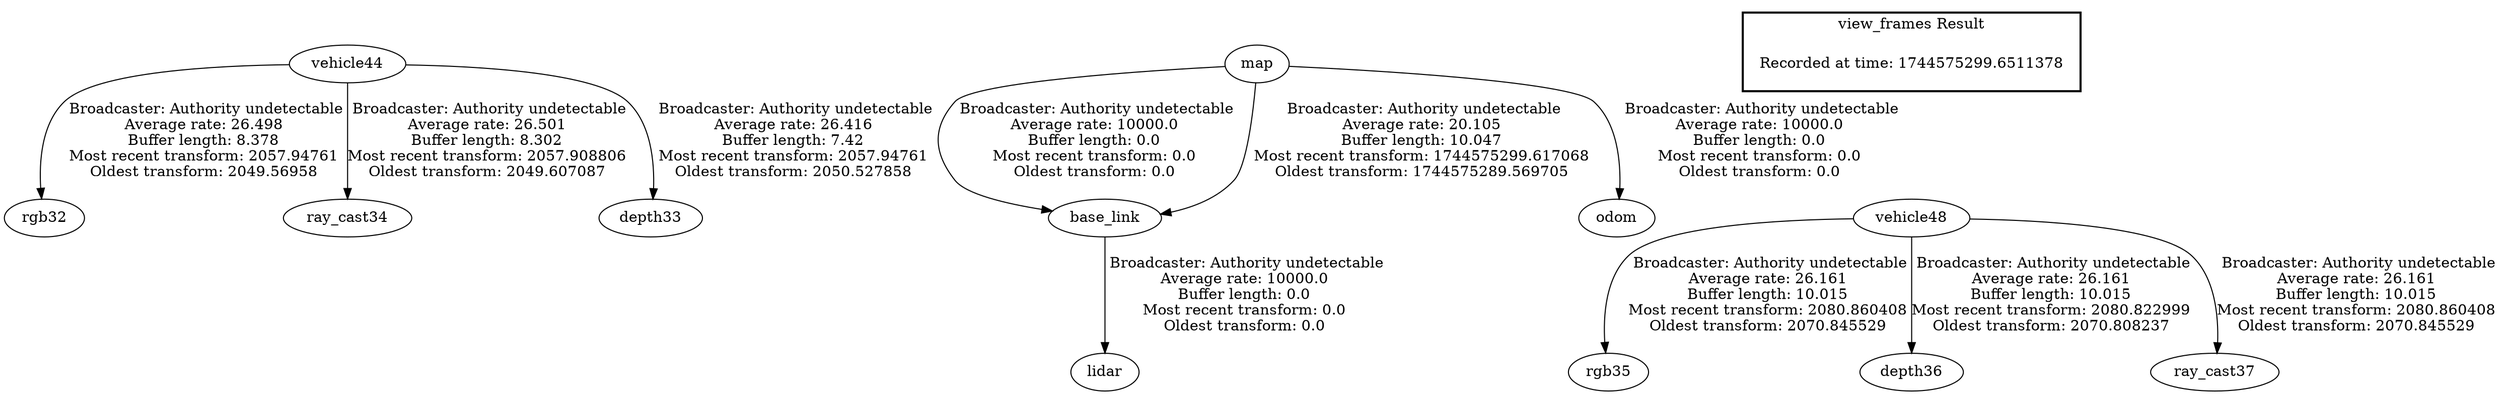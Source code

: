digraph G {
"vehicle44" -> "rgb32"[label=" Broadcaster: Authority undetectable\nAverage rate: 26.498\nBuffer length: 8.378\nMost recent transform: 2057.94761\nOldest transform: 2049.56958\n"];
"map" -> "base_link"[label=" Broadcaster: Authority undetectable\nAverage rate: 10000.0\nBuffer length: 0.0\nMost recent transform: 0.0\nOldest transform: 0.0\n"];
"base_link" -> "lidar"[label=" Broadcaster: Authority undetectable\nAverage rate: 10000.0\nBuffer length: 0.0\nMost recent transform: 0.0\nOldest transform: 0.0\n"];
"vehicle44" -> "ray_cast34"[label=" Broadcaster: Authority undetectable\nAverage rate: 26.501\nBuffer length: 8.302\nMost recent transform: 2057.908806\nOldest transform: 2049.607087\n"];
"map" -> "base_link"[label=" Broadcaster: Authority undetectable\nAverage rate: 20.105\nBuffer length: 10.047\nMost recent transform: 1744575299.617068\nOldest transform: 1744575289.569705\n"];
"map" -> "odom"[label=" Broadcaster: Authority undetectable\nAverage rate: 10000.0\nBuffer length: 0.0\nMost recent transform: 0.0\nOldest transform: 0.0\n"];
"vehicle44" -> "depth33"[label=" Broadcaster: Authority undetectable\nAverage rate: 26.416\nBuffer length: 7.42\nMost recent transform: 2057.94761\nOldest transform: 2050.527858\n"];
"vehicle48" -> "rgb35"[label=" Broadcaster: Authority undetectable\nAverage rate: 26.161\nBuffer length: 10.015\nMost recent transform: 2080.860408\nOldest transform: 2070.845529\n"];
"vehicle48" -> "depth36"[label=" Broadcaster: Authority undetectable\nAverage rate: 26.161\nBuffer length: 10.015\nMost recent transform: 2080.822999\nOldest transform: 2070.808237\n"];
"vehicle48" -> "ray_cast37"[label=" Broadcaster: Authority undetectable\nAverage rate: 26.161\nBuffer length: 10.015\nMost recent transform: 2080.860408\nOldest transform: 2070.845529\n"];
edge [style=invis];
 subgraph cluster_legend { style=bold; color=black; label ="view_frames Result";
"Recorded at time: 1744575299.6511378"[ shape=plaintext ] ;
}->"vehicle48";
}